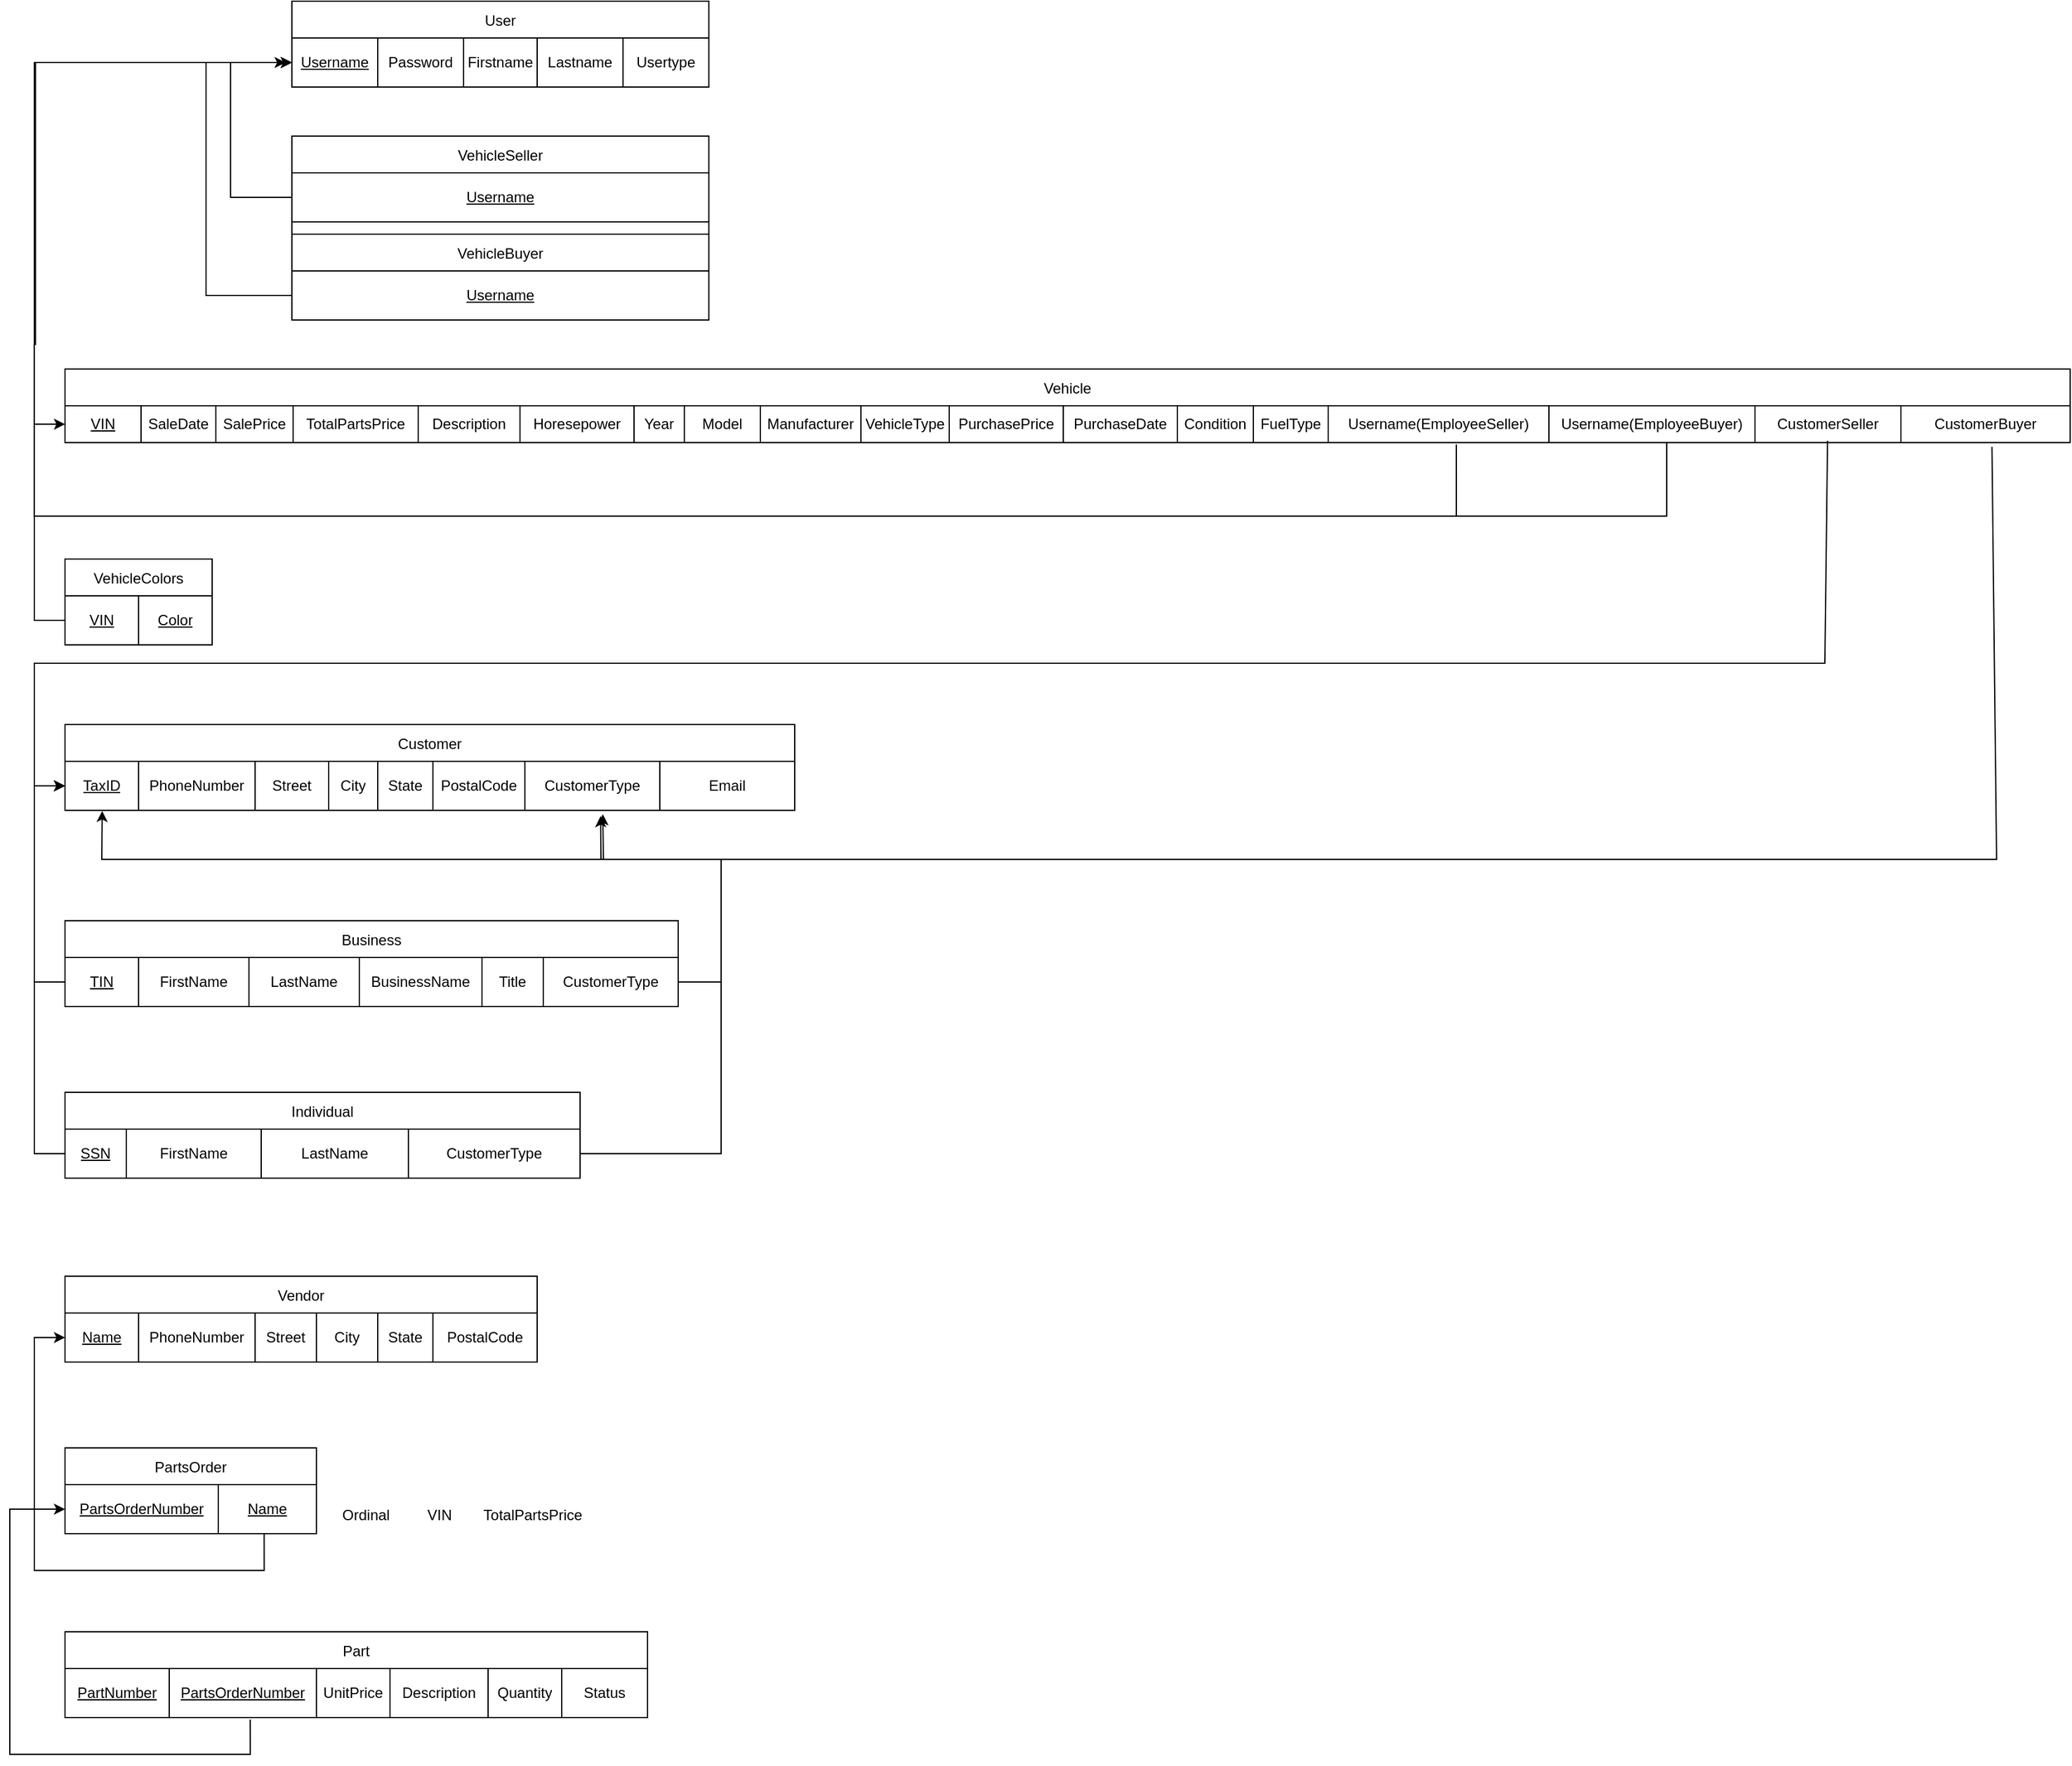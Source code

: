<mxfile version="24.7.8">
  <diagram name="Page-1" id="-4UtWJJOfgUsc_9yNbab">
    <mxGraphModel dx="2440" dy="1020" grid="1" gridSize="10" guides="1" tooltips="1" connect="1" arrows="1" fold="1" page="1" pageScale="1" pageWidth="850" pageHeight="1100" math="0" shadow="0">
      <root>
        <mxCell id="0" />
        <mxCell id="1" parent="0" />
        <mxCell id="wjsZOd1Ye_hqDT3On4Ij-1" value="User" style="shape=table;startSize=30;container=1;collapsible=0;childLayout=tableLayout;" parent="1" vertex="1">
          <mxGeometry x="-390" y="60" width="340" height="70" as="geometry" />
        </mxCell>
        <mxCell id="wjsZOd1Ye_hqDT3On4Ij-2" value="" style="shape=tableRow;horizontal=0;startSize=0;swimlaneHead=0;swimlaneBody=0;strokeColor=inherit;top=0;left=0;bottom=0;right=0;collapsible=0;dropTarget=0;fillColor=none;points=[[0,0.5],[1,0.5]];portConstraint=eastwest;" parent="wjsZOd1Ye_hqDT3On4Ij-1" vertex="1">
          <mxGeometry y="30" width="340" height="40" as="geometry" />
        </mxCell>
        <mxCell id="wjsZOd1Ye_hqDT3On4Ij-3" value="&lt;u&gt;Username&lt;/u&gt;" style="shape=partialRectangle;html=1;whiteSpace=wrap;connectable=0;strokeColor=inherit;overflow=hidden;fillColor=none;top=0;left=0;bottom=0;right=0;pointerEvents=1;" parent="wjsZOd1Ye_hqDT3On4Ij-2" vertex="1">
          <mxGeometry width="70" height="40" as="geometry">
            <mxRectangle width="70" height="40" as="alternateBounds" />
          </mxGeometry>
        </mxCell>
        <mxCell id="wjsZOd1Ye_hqDT3On4Ij-4" value="Password" style="shape=partialRectangle;html=1;whiteSpace=wrap;connectable=0;strokeColor=inherit;overflow=hidden;fillColor=none;top=0;left=0;bottom=0;right=0;pointerEvents=1;" parent="wjsZOd1Ye_hqDT3On4Ij-2" vertex="1">
          <mxGeometry x="70" width="70" height="40" as="geometry">
            <mxRectangle width="70" height="40" as="alternateBounds" />
          </mxGeometry>
        </mxCell>
        <mxCell id="wjsZOd1Ye_hqDT3On4Ij-5" value="Firstname" style="shape=partialRectangle;html=1;whiteSpace=wrap;connectable=0;strokeColor=inherit;overflow=hidden;fillColor=none;top=0;left=0;bottom=0;right=0;pointerEvents=1;" parent="wjsZOd1Ye_hqDT3On4Ij-2" vertex="1">
          <mxGeometry x="140" width="60" height="40" as="geometry">
            <mxRectangle width="60" height="40" as="alternateBounds" />
          </mxGeometry>
        </mxCell>
        <mxCell id="wjsZOd1Ye_hqDT3On4Ij-6" value="Lastname" style="shape=partialRectangle;html=1;whiteSpace=wrap;connectable=0;strokeColor=inherit;overflow=hidden;fillColor=none;top=0;left=0;bottom=0;right=0;pointerEvents=1;" parent="wjsZOd1Ye_hqDT3On4Ij-2" vertex="1">
          <mxGeometry x="200" width="70" height="40" as="geometry">
            <mxRectangle width="70" height="40" as="alternateBounds" />
          </mxGeometry>
        </mxCell>
        <mxCell id="wjsZOd1Ye_hqDT3On4Ij-7" value="Usertype" style="shape=partialRectangle;html=1;whiteSpace=wrap;connectable=0;strokeColor=inherit;overflow=hidden;fillColor=none;top=0;left=0;bottom=0;right=0;pointerEvents=1;" parent="wjsZOd1Ye_hqDT3On4Ij-2" vertex="1">
          <mxGeometry x="270" width="70" height="40" as="geometry">
            <mxRectangle width="70" height="40" as="alternateBounds" />
          </mxGeometry>
        </mxCell>
        <mxCell id="wjsZOd1Ye_hqDT3On4Ij-8" value="VehicleSeller" style="shape=table;startSize=30;container=1;collapsible=0;childLayout=tableLayout;" parent="1" vertex="1">
          <mxGeometry x="-390" y="170" width="340" height="110" as="geometry" />
        </mxCell>
        <mxCell id="wjsZOd1Ye_hqDT3On4Ij-9" value="" style="shape=tableRow;horizontal=0;startSize=0;swimlaneHead=0;swimlaneBody=0;strokeColor=inherit;top=0;left=0;bottom=0;right=0;collapsible=0;dropTarget=0;fillColor=none;points=[[0,0.5],[1,0.5]];portConstraint=eastwest;" parent="wjsZOd1Ye_hqDT3On4Ij-8" vertex="1">
          <mxGeometry y="30" width="340" height="40" as="geometry" />
        </mxCell>
        <mxCell id="wjsZOd1Ye_hqDT3On4Ij-10" value="&lt;u&gt;Username&lt;/u&gt;" style="shape=partialRectangle;html=1;whiteSpace=wrap;connectable=0;strokeColor=inherit;overflow=hidden;fillColor=none;top=0;left=0;bottom=0;right=0;pointerEvents=1;" parent="wjsZOd1Ye_hqDT3On4Ij-9" vertex="1">
          <mxGeometry width="340" height="40" as="geometry">
            <mxRectangle width="340" height="40" as="alternateBounds" />
          </mxGeometry>
        </mxCell>
        <mxCell id="fB4wuoA-GwbCkH97Dtny-259" value="" style="shape=tableRow;horizontal=0;startSize=0;swimlaneHead=0;swimlaneBody=0;strokeColor=inherit;top=0;left=0;bottom=0;right=0;collapsible=0;dropTarget=0;fillColor=none;points=[[0,0.5],[1,0.5]];portConstraint=eastwest;" parent="wjsZOd1Ye_hqDT3On4Ij-8" vertex="1">
          <mxGeometry y="70" width="340" height="40" as="geometry" />
        </mxCell>
        <mxCell id="fB4wuoA-GwbCkH97Dtny-260" value="&lt;u&gt;Username&lt;/u&gt;" style="shape=partialRectangle;html=1;whiteSpace=wrap;connectable=0;strokeColor=inherit;overflow=hidden;fillColor=none;top=0;left=0;bottom=0;right=0;pointerEvents=1;" parent="fB4wuoA-GwbCkH97Dtny-259" vertex="1">
          <mxGeometry width="340" height="40" as="geometry">
            <mxRectangle width="340" height="40" as="alternateBounds" />
          </mxGeometry>
        </mxCell>
        <mxCell id="wjsZOd1Ye_hqDT3On4Ij-11" value="" style="endArrow=classic;html=1;rounded=0;exitX=0;exitY=0.5;exitDx=0;exitDy=0;entryX=0;entryY=0.5;entryDx=0;entryDy=0;" parent="1" source="wjsZOd1Ye_hqDT3On4Ij-9" target="wjsZOd1Ye_hqDT3On4Ij-2" edge="1">
          <mxGeometry width="50" height="50" relative="1" as="geometry">
            <mxPoint x="80" y="410" as="sourcePoint" />
            <mxPoint x="-390" y="110" as="targetPoint" />
            <Array as="points">
              <mxPoint x="-440" y="220" />
              <mxPoint x="-440" y="110" />
            </Array>
          </mxGeometry>
        </mxCell>
        <mxCell id="wjsZOd1Ye_hqDT3On4Ij-12" value="VehicleBuyer" style="shape=table;startSize=30;container=1;collapsible=0;childLayout=tableLayout;" parent="1" vertex="1">
          <mxGeometry x="-390" y="250" width="340" height="70" as="geometry" />
        </mxCell>
        <mxCell id="wjsZOd1Ye_hqDT3On4Ij-13" value="" style="shape=tableRow;horizontal=0;startSize=0;swimlaneHead=0;swimlaneBody=0;strokeColor=inherit;top=0;left=0;bottom=0;right=0;collapsible=0;dropTarget=0;fillColor=none;points=[[0,0.5],[1,0.5]];portConstraint=eastwest;" parent="wjsZOd1Ye_hqDT3On4Ij-12" vertex="1">
          <mxGeometry y="30" width="340" height="40" as="geometry" />
        </mxCell>
        <mxCell id="wjsZOd1Ye_hqDT3On4Ij-14" value="&lt;u&gt;Username&lt;/u&gt;" style="shape=partialRectangle;html=1;whiteSpace=wrap;connectable=0;strokeColor=inherit;overflow=hidden;fillColor=none;top=0;left=0;bottom=0;right=0;pointerEvents=1;" parent="wjsZOd1Ye_hqDT3On4Ij-13" vertex="1">
          <mxGeometry width="340" height="40" as="geometry">
            <mxRectangle width="340" height="40" as="alternateBounds" />
          </mxGeometry>
        </mxCell>
        <mxCell id="fB4wuoA-GwbCkH97Dtny-1" value="" style="endArrow=classic;html=1;rounded=0;exitX=0;exitY=0.5;exitDx=0;exitDy=0;entryX=0;entryY=0.5;entryDx=0;entryDy=0;" parent="1" source="wjsZOd1Ye_hqDT3On4Ij-13" target="wjsZOd1Ye_hqDT3On4Ij-2" edge="1">
          <mxGeometry width="50" height="50" relative="1" as="geometry">
            <mxPoint x="-375" y="280" as="sourcePoint" />
            <mxPoint x="-350" y="130" as="targetPoint" />
            <Array as="points">
              <mxPoint x="-460" y="300" />
              <mxPoint x="-460" y="220" />
              <mxPoint x="-460" y="160" />
              <mxPoint x="-460" y="110" />
              <mxPoint x="-410" y="110" />
            </Array>
          </mxGeometry>
        </mxCell>
        <mxCell id="fB4wuoA-GwbCkH97Dtny-161" value="VehicleColors" style="shape=table;startSize=30;container=1;collapsible=0;childLayout=tableLayout;" parent="1" vertex="1">
          <mxGeometry x="-575" y="515" width="120" height="70" as="geometry" />
        </mxCell>
        <mxCell id="fB4wuoA-GwbCkH97Dtny-162" value="" style="shape=tableRow;horizontal=0;startSize=0;swimlaneHead=0;swimlaneBody=0;strokeColor=inherit;top=0;left=0;bottom=0;right=0;collapsible=0;dropTarget=0;fillColor=none;points=[[0,0.5],[1,0.5]];portConstraint=eastwest;" parent="fB4wuoA-GwbCkH97Dtny-161" vertex="1">
          <mxGeometry y="30" width="120" height="40" as="geometry" />
        </mxCell>
        <mxCell id="fB4wuoA-GwbCkH97Dtny-163" value="&lt;u&gt;VIN&lt;/u&gt;" style="shape=partialRectangle;html=1;whiteSpace=wrap;connectable=0;strokeColor=inherit;overflow=hidden;fillColor=none;top=0;left=0;bottom=0;right=0;pointerEvents=1;" parent="fB4wuoA-GwbCkH97Dtny-162" vertex="1">
          <mxGeometry width="60" height="40" as="geometry">
            <mxRectangle width="60" height="40" as="alternateBounds" />
          </mxGeometry>
        </mxCell>
        <mxCell id="fB4wuoA-GwbCkH97Dtny-164" value="&lt;u&gt;Color&lt;/u&gt;" style="shape=partialRectangle;html=1;whiteSpace=wrap;connectable=0;strokeColor=inherit;overflow=hidden;fillColor=none;top=0;left=0;bottom=0;right=0;pointerEvents=1;" parent="fB4wuoA-GwbCkH97Dtny-162" vertex="1">
          <mxGeometry x="60" width="60" height="40" as="geometry">
            <mxRectangle width="60" height="40" as="alternateBounds" />
          </mxGeometry>
        </mxCell>
        <mxCell id="fB4wuoA-GwbCkH97Dtny-189" value="Customer" style="shape=table;startSize=30;container=1;collapsible=0;childLayout=tableLayout;" parent="1" vertex="1">
          <mxGeometry x="-575" y="650" width="595" height="70" as="geometry" />
        </mxCell>
        <mxCell id="fB4wuoA-GwbCkH97Dtny-190" value="" style="shape=tableRow;horizontal=0;startSize=0;swimlaneHead=0;swimlaneBody=0;strokeColor=inherit;top=0;left=0;bottom=0;right=0;collapsible=0;dropTarget=0;fillColor=none;points=[[0,0.5],[1,0.5]];portConstraint=eastwest;" parent="fB4wuoA-GwbCkH97Dtny-189" vertex="1">
          <mxGeometry y="30" width="595" height="40" as="geometry" />
        </mxCell>
        <mxCell id="fB4wuoA-GwbCkH97Dtny-191" value="&lt;u&gt;TaxID&lt;/u&gt;" style="shape=partialRectangle;html=1;whiteSpace=wrap;connectable=0;strokeColor=inherit;overflow=hidden;fillColor=none;top=0;left=0;bottom=0;right=0;pointerEvents=1;" parent="fB4wuoA-GwbCkH97Dtny-190" vertex="1">
          <mxGeometry width="60" height="40" as="geometry">
            <mxRectangle width="60" height="40" as="alternateBounds" />
          </mxGeometry>
        </mxCell>
        <mxCell id="fB4wuoA-GwbCkH97Dtny-192" value="PhoneNumber" style="shape=partialRectangle;html=1;whiteSpace=wrap;connectable=0;strokeColor=inherit;overflow=hidden;fillColor=none;top=0;left=0;bottom=0;right=0;pointerEvents=1;" parent="fB4wuoA-GwbCkH97Dtny-190" vertex="1">
          <mxGeometry x="60" width="95" height="40" as="geometry">
            <mxRectangle width="95" height="40" as="alternateBounds" />
          </mxGeometry>
        </mxCell>
        <mxCell id="fB4wuoA-GwbCkH97Dtny-193" value="Street" style="shape=partialRectangle;html=1;whiteSpace=wrap;connectable=0;strokeColor=inherit;overflow=hidden;fillColor=none;top=0;left=0;bottom=0;right=0;pointerEvents=1;" parent="fB4wuoA-GwbCkH97Dtny-190" vertex="1">
          <mxGeometry x="155" width="60" height="40" as="geometry">
            <mxRectangle width="60" height="40" as="alternateBounds" />
          </mxGeometry>
        </mxCell>
        <mxCell id="fB4wuoA-GwbCkH97Dtny-194" value="City" style="shape=partialRectangle;html=1;whiteSpace=wrap;connectable=0;strokeColor=inherit;overflow=hidden;fillColor=none;top=0;left=0;bottom=0;right=0;pointerEvents=1;" parent="fB4wuoA-GwbCkH97Dtny-190" vertex="1">
          <mxGeometry x="215" width="40" height="40" as="geometry">
            <mxRectangle width="40" height="40" as="alternateBounds" />
          </mxGeometry>
        </mxCell>
        <mxCell id="fB4wuoA-GwbCkH97Dtny-195" value="State" style="shape=partialRectangle;html=1;whiteSpace=wrap;connectable=0;strokeColor=inherit;overflow=hidden;fillColor=none;top=0;left=0;bottom=0;right=0;pointerEvents=1;" parent="fB4wuoA-GwbCkH97Dtny-190" vertex="1">
          <mxGeometry x="255" width="45" height="40" as="geometry">
            <mxRectangle width="45" height="40" as="alternateBounds" />
          </mxGeometry>
        </mxCell>
        <mxCell id="fB4wuoA-GwbCkH97Dtny-196" value="PostalCode" style="shape=partialRectangle;html=1;whiteSpace=wrap;connectable=0;strokeColor=inherit;overflow=hidden;fillColor=none;top=0;left=0;bottom=0;right=0;pointerEvents=1;" parent="fB4wuoA-GwbCkH97Dtny-190" vertex="1">
          <mxGeometry x="300" width="75" height="40" as="geometry">
            <mxRectangle width="75" height="40" as="alternateBounds" />
          </mxGeometry>
        </mxCell>
        <mxCell id="zgHn_-PmZQucNy31a7lp-24" value="CustomerType" style="shape=partialRectangle;html=1;whiteSpace=wrap;connectable=0;strokeColor=inherit;overflow=hidden;fillColor=none;top=0;left=0;bottom=0;right=0;pointerEvents=1;" vertex="1" parent="fB4wuoA-GwbCkH97Dtny-190">
          <mxGeometry x="375" width="110" height="40" as="geometry">
            <mxRectangle width="110" height="40" as="alternateBounds" />
          </mxGeometry>
        </mxCell>
        <mxCell id="zgHn_-PmZQucNy31a7lp-28" value="Email" style="shape=partialRectangle;html=1;whiteSpace=wrap;connectable=0;strokeColor=inherit;overflow=hidden;fillColor=none;top=0;left=0;bottom=0;right=0;pointerEvents=1;" vertex="1" parent="fB4wuoA-GwbCkH97Dtny-190">
          <mxGeometry x="485" width="110" height="40" as="geometry">
            <mxRectangle width="110" height="40" as="alternateBounds" />
          </mxGeometry>
        </mxCell>
        <mxCell id="fB4wuoA-GwbCkH97Dtny-229" value="PartsOrder" style="shape=table;startSize=30;container=1;collapsible=0;childLayout=tableLayout;" parent="1" vertex="1">
          <mxGeometry x="-575" y="1240" width="205" height="70" as="geometry" />
        </mxCell>
        <mxCell id="fB4wuoA-GwbCkH97Dtny-230" value="" style="shape=tableRow;horizontal=0;startSize=0;swimlaneHead=0;swimlaneBody=0;strokeColor=inherit;top=0;left=0;bottom=0;right=0;collapsible=0;dropTarget=0;fillColor=none;points=[[0,0.5],[1,0.5]];portConstraint=eastwest;" parent="fB4wuoA-GwbCkH97Dtny-229" vertex="1">
          <mxGeometry y="30" width="205" height="40" as="geometry" />
        </mxCell>
        <mxCell id="fB4wuoA-GwbCkH97Dtny-231" value="&lt;u&gt;PartsOrderNumber&lt;/u&gt;" style="shape=partialRectangle;html=1;whiteSpace=wrap;connectable=0;strokeColor=inherit;overflow=hidden;fillColor=none;top=0;left=0;bottom=0;right=0;pointerEvents=1;" parent="fB4wuoA-GwbCkH97Dtny-230" vertex="1">
          <mxGeometry width="125" height="40" as="geometry">
            <mxRectangle width="125" height="40" as="alternateBounds" />
          </mxGeometry>
        </mxCell>
        <mxCell id="fB4wuoA-GwbCkH97Dtny-232" value="&lt;u&gt;Name&lt;/u&gt;" style="shape=partialRectangle;html=1;whiteSpace=wrap;connectable=0;strokeColor=inherit;overflow=hidden;fillColor=none;top=0;left=0;bottom=0;right=0;pointerEvents=1;" parent="fB4wuoA-GwbCkH97Dtny-230" vertex="1">
          <mxGeometry x="125" width="80" height="40" as="geometry">
            <mxRectangle width="80" height="40" as="alternateBounds" />
          </mxGeometry>
        </mxCell>
        <mxCell id="fB4wuoA-GwbCkH97Dtny-233" value="Vendor" style="shape=table;startSize=30;container=1;collapsible=0;childLayout=tableLayout;" parent="1" vertex="1">
          <mxGeometry x="-575" y="1100" width="385" height="70" as="geometry" />
        </mxCell>
        <mxCell id="fB4wuoA-GwbCkH97Dtny-234" value="" style="shape=tableRow;horizontal=0;startSize=0;swimlaneHead=0;swimlaneBody=0;strokeColor=inherit;top=0;left=0;bottom=0;right=0;collapsible=0;dropTarget=0;fillColor=none;points=[[0,0.5],[1,0.5]];portConstraint=eastwest;" parent="fB4wuoA-GwbCkH97Dtny-233" vertex="1">
          <mxGeometry y="30" width="385" height="40" as="geometry" />
        </mxCell>
        <mxCell id="fB4wuoA-GwbCkH97Dtny-235" value="&lt;u&gt;Name&lt;/u&gt;" style="shape=partialRectangle;html=1;whiteSpace=wrap;connectable=0;strokeColor=inherit;overflow=hidden;fillColor=none;top=0;left=0;bottom=0;right=0;pointerEvents=1;" parent="fB4wuoA-GwbCkH97Dtny-234" vertex="1">
          <mxGeometry width="60" height="40" as="geometry">
            <mxRectangle width="60" height="40" as="alternateBounds" />
          </mxGeometry>
        </mxCell>
        <mxCell id="fB4wuoA-GwbCkH97Dtny-236" value="PhoneNumber" style="shape=partialRectangle;html=1;whiteSpace=wrap;connectable=0;strokeColor=inherit;overflow=hidden;fillColor=none;top=0;left=0;bottom=0;right=0;pointerEvents=1;" parent="fB4wuoA-GwbCkH97Dtny-234" vertex="1">
          <mxGeometry x="60" width="95" height="40" as="geometry">
            <mxRectangle width="95" height="40" as="alternateBounds" />
          </mxGeometry>
        </mxCell>
        <mxCell id="fB4wuoA-GwbCkH97Dtny-237" value="Street" style="shape=partialRectangle;html=1;whiteSpace=wrap;connectable=0;strokeColor=inherit;overflow=hidden;fillColor=none;top=0;left=0;bottom=0;right=0;pointerEvents=1;" parent="fB4wuoA-GwbCkH97Dtny-234" vertex="1">
          <mxGeometry x="155" width="50" height="40" as="geometry">
            <mxRectangle width="50" height="40" as="alternateBounds" />
          </mxGeometry>
        </mxCell>
        <mxCell id="fB4wuoA-GwbCkH97Dtny-238" value="City" style="shape=partialRectangle;html=1;whiteSpace=wrap;connectable=0;strokeColor=inherit;overflow=hidden;fillColor=none;top=0;left=0;bottom=0;right=0;pointerEvents=1;" parent="fB4wuoA-GwbCkH97Dtny-234" vertex="1">
          <mxGeometry x="205" width="50" height="40" as="geometry">
            <mxRectangle width="50" height="40" as="alternateBounds" />
          </mxGeometry>
        </mxCell>
        <mxCell id="fB4wuoA-GwbCkH97Dtny-239" value="State" style="shape=partialRectangle;html=1;whiteSpace=wrap;connectable=0;strokeColor=inherit;overflow=hidden;fillColor=none;top=0;left=0;bottom=0;right=0;pointerEvents=1;" parent="fB4wuoA-GwbCkH97Dtny-234" vertex="1">
          <mxGeometry x="255" width="45" height="40" as="geometry">
            <mxRectangle width="45" height="40" as="alternateBounds" />
          </mxGeometry>
        </mxCell>
        <mxCell id="fB4wuoA-GwbCkH97Dtny-240" value="PostalCode" style="shape=partialRectangle;html=1;whiteSpace=wrap;connectable=0;strokeColor=inherit;overflow=hidden;fillColor=none;top=0;left=0;bottom=0;right=0;pointerEvents=1;" parent="fB4wuoA-GwbCkH97Dtny-234" vertex="1">
          <mxGeometry x="300" width="85" height="40" as="geometry">
            <mxRectangle width="85" height="40" as="alternateBounds" />
          </mxGeometry>
        </mxCell>
        <mxCell id="fB4wuoA-GwbCkH97Dtny-241" style="edgeStyle=orthogonalEdgeStyle;rounded=0;orthogonalLoop=1;jettySize=auto;html=1;entryX=0;entryY=0.5;entryDx=0;entryDy=0;exitX=0.792;exitY=0.994;exitDx=0;exitDy=0;exitPerimeter=0;" parent="1" source="fB4wuoA-GwbCkH97Dtny-230" target="fB4wuoA-GwbCkH97Dtny-234" edge="1">
          <mxGeometry relative="1" as="geometry">
            <Array as="points">
              <mxPoint x="-413" y="1340" />
              <mxPoint x="-600" y="1340" />
              <mxPoint x="-600" y="1150" />
            </Array>
          </mxGeometry>
        </mxCell>
        <mxCell id="fB4wuoA-GwbCkH97Dtny-250" value="Part" style="shape=table;startSize=30;container=1;collapsible=0;childLayout=tableLayout;" parent="1" vertex="1">
          <mxGeometry x="-575" y="1390" width="475" height="70" as="geometry" />
        </mxCell>
        <mxCell id="fB4wuoA-GwbCkH97Dtny-251" value="" style="shape=tableRow;horizontal=0;startSize=0;swimlaneHead=0;swimlaneBody=0;strokeColor=inherit;top=0;left=0;bottom=0;right=0;collapsible=0;dropTarget=0;fillColor=none;points=[[0,0.5],[1,0.5]];portConstraint=eastwest;" parent="fB4wuoA-GwbCkH97Dtny-250" vertex="1">
          <mxGeometry y="30" width="475" height="40" as="geometry" />
        </mxCell>
        <mxCell id="fB4wuoA-GwbCkH97Dtny-252" value="&lt;u&gt;PartNumber&lt;/u&gt;" style="shape=partialRectangle;html=1;whiteSpace=wrap;connectable=0;strokeColor=inherit;overflow=hidden;fillColor=none;top=0;left=0;bottom=0;right=0;pointerEvents=1;" parent="fB4wuoA-GwbCkH97Dtny-251" vertex="1">
          <mxGeometry width="85" height="40" as="geometry">
            <mxRectangle width="85" height="40" as="alternateBounds" />
          </mxGeometry>
        </mxCell>
        <mxCell id="fB4wuoA-GwbCkH97Dtny-253" value="&lt;u&gt;PartsOrderNumber&lt;/u&gt;" style="shape=partialRectangle;html=1;whiteSpace=wrap;connectable=0;strokeColor=inherit;overflow=hidden;fillColor=none;top=0;left=0;bottom=0;right=0;pointerEvents=1;" parent="fB4wuoA-GwbCkH97Dtny-251" vertex="1">
          <mxGeometry x="85" width="120" height="40" as="geometry">
            <mxRectangle width="120" height="40" as="alternateBounds" />
          </mxGeometry>
        </mxCell>
        <mxCell id="fB4wuoA-GwbCkH97Dtny-254" value="UnitPrice" style="shape=partialRectangle;html=1;whiteSpace=wrap;connectable=0;strokeColor=inherit;overflow=hidden;fillColor=none;top=0;left=0;bottom=0;right=0;pointerEvents=1;" parent="fB4wuoA-GwbCkH97Dtny-251" vertex="1">
          <mxGeometry x="205" width="60" height="40" as="geometry">
            <mxRectangle width="60" height="40" as="alternateBounds" />
          </mxGeometry>
        </mxCell>
        <mxCell id="fB4wuoA-GwbCkH97Dtny-255" value="Description" style="shape=partialRectangle;html=1;whiteSpace=wrap;connectable=0;strokeColor=inherit;overflow=hidden;fillColor=none;top=0;left=0;bottom=0;right=0;pointerEvents=1;" parent="fB4wuoA-GwbCkH97Dtny-251" vertex="1">
          <mxGeometry x="265" width="80" height="40" as="geometry">
            <mxRectangle width="80" height="40" as="alternateBounds" />
          </mxGeometry>
        </mxCell>
        <mxCell id="fB4wuoA-GwbCkH97Dtny-256" value="Quantity" style="shape=partialRectangle;html=1;whiteSpace=wrap;connectable=0;strokeColor=inherit;overflow=hidden;fillColor=none;top=0;left=0;bottom=0;right=0;pointerEvents=1;" parent="fB4wuoA-GwbCkH97Dtny-251" vertex="1">
          <mxGeometry x="345" width="60" height="40" as="geometry">
            <mxRectangle width="60" height="40" as="alternateBounds" />
          </mxGeometry>
        </mxCell>
        <mxCell id="fB4wuoA-GwbCkH97Dtny-257" value="Status" style="shape=partialRectangle;html=1;whiteSpace=wrap;connectable=0;strokeColor=inherit;overflow=hidden;fillColor=none;top=0;left=0;bottom=0;right=0;pointerEvents=1;" parent="fB4wuoA-GwbCkH97Dtny-251" vertex="1">
          <mxGeometry x="405" width="70" height="40" as="geometry">
            <mxRectangle width="70" height="40" as="alternateBounds" />
          </mxGeometry>
        </mxCell>
        <mxCell id="fB4wuoA-GwbCkH97Dtny-258" style="edgeStyle=orthogonalEdgeStyle;rounded=0;orthogonalLoop=1;jettySize=auto;html=1;entryX=0;entryY=0.5;entryDx=0;entryDy=0;exitX=0.318;exitY=1.042;exitDx=0;exitDy=0;exitPerimeter=0;" parent="1" source="fB4wuoA-GwbCkH97Dtny-251" target="fB4wuoA-GwbCkH97Dtny-230" edge="1">
          <mxGeometry relative="1" as="geometry">
            <Array as="points">
              <mxPoint x="-424" y="1490" />
              <mxPoint x="-620" y="1490" />
              <mxPoint x="-620" y="1290" />
            </Array>
          </mxGeometry>
        </mxCell>
        <mxCell id="zgHn_-PmZQucNy31a7lp-22" style="edgeStyle=orthogonalEdgeStyle;rounded=0;orthogonalLoop=1;jettySize=auto;html=1;exitX=0.697;exitY=1.056;exitDx=0;exitDy=0;exitPerimeter=0;entryX=0;entryY=0.5;entryDx=0;entryDy=0;" edge="1" parent="1">
          <mxGeometry relative="1" as="geometry">
            <mxPoint x="-395.08" y="110.0" as="targetPoint" />
            <mxPoint x="559.515" y="421.68" as="sourcePoint" />
            <Array as="points">
              <mxPoint x="559.92" y="480" />
              <mxPoint x="-600.08" y="480" />
              <mxPoint x="-600.08" y="340" />
              <mxPoint x="-599.08" y="110" />
            </Array>
          </mxGeometry>
        </mxCell>
        <mxCell id="zgHn_-PmZQucNy31a7lp-27" style="rounded=0;orthogonalLoop=1;jettySize=auto;html=1;exitX=0.879;exitY=0.951;exitDx=0;exitDy=0;exitPerimeter=0;entryX=0;entryY=0.5;entryDx=0;entryDy=0;" edge="1" parent="1" source="fB4wuoA-GwbCkH97Dtny-280" target="fB4wuoA-GwbCkH97Dtny-190">
          <mxGeometry relative="1" as="geometry">
            <mxPoint x="-610" y="610" as="targetPoint" />
            <Array as="points">
              <mxPoint x="860" y="600" />
              <mxPoint x="320" y="600" />
              <mxPoint x="-230" y="600" />
              <mxPoint x="-600" y="600" />
              <mxPoint x="-600" y="700" />
            </Array>
          </mxGeometry>
        </mxCell>
        <mxCell id="zgHn_-PmZQucNy31a7lp-35" style="edgeStyle=none;rounded=0;orthogonalLoop=1;jettySize=auto;html=1;exitX=0.961;exitY=1.118;exitDx=0;exitDy=0;exitPerimeter=0;entryX=0.051;entryY=1.012;entryDx=0;entryDy=0;entryPerimeter=0;" edge="1" parent="1" source="fB4wuoA-GwbCkH97Dtny-280" target="fB4wuoA-GwbCkH97Dtny-190">
          <mxGeometry relative="1" as="geometry">
            <mxPoint x="-550" y="750" as="targetPoint" />
            <Array as="points">
              <mxPoint x="1000" y="760" />
              <mxPoint x="230" y="760" />
              <mxPoint x="-545" y="760" />
            </Array>
          </mxGeometry>
        </mxCell>
        <mxCell id="fB4wuoA-GwbCkH97Dtny-279" value="Vehicle" style="shape=table;startSize=30;container=1;collapsible=0;childLayout=tableLayout;" parent="1" vertex="1">
          <mxGeometry x="-575" y="360" width="1635" height="60" as="geometry" />
        </mxCell>
        <mxCell id="fB4wuoA-GwbCkH97Dtny-280" value="" style="shape=tableRow;horizontal=0;startSize=0;swimlaneHead=0;swimlaneBody=0;strokeColor=inherit;top=0;left=0;bottom=0;right=0;collapsible=0;dropTarget=0;fillColor=none;points=[[0,0.5],[1,0.5]];portConstraint=eastwest;" parent="fB4wuoA-GwbCkH97Dtny-279" vertex="1">
          <mxGeometry y="30" width="1635" height="30" as="geometry" />
        </mxCell>
        <mxCell id="fB4wuoA-GwbCkH97Dtny-281" value="&lt;u&gt;VIN&lt;/u&gt;" style="shape=partialRectangle;html=1;whiteSpace=wrap;connectable=0;strokeColor=inherit;overflow=hidden;fillColor=none;top=0;left=0;bottom=0;right=0;pointerEvents=1;" parent="fB4wuoA-GwbCkH97Dtny-280" vertex="1">
          <mxGeometry width="62" height="30" as="geometry">
            <mxRectangle width="62" height="30" as="alternateBounds" />
          </mxGeometry>
        </mxCell>
        <mxCell id="fB4wuoA-GwbCkH97Dtny-282" value="SaleDate" style="shape=partialRectangle;html=1;whiteSpace=wrap;connectable=0;strokeColor=inherit;overflow=hidden;fillColor=none;top=0;left=0;bottom=0;right=0;pointerEvents=1;" parent="fB4wuoA-GwbCkH97Dtny-280" vertex="1">
          <mxGeometry x="62" width="61" height="30" as="geometry">
            <mxRectangle width="61" height="30" as="alternateBounds" />
          </mxGeometry>
        </mxCell>
        <mxCell id="fB4wuoA-GwbCkH97Dtny-283" value="SalePrice" style="shape=partialRectangle;html=1;whiteSpace=wrap;connectable=0;strokeColor=inherit;overflow=hidden;fillColor=none;top=0;left=0;bottom=0;right=0;pointerEvents=1;" parent="fB4wuoA-GwbCkH97Dtny-280" vertex="1">
          <mxGeometry x="123" width="63" height="30" as="geometry">
            <mxRectangle width="63" height="30" as="alternateBounds" />
          </mxGeometry>
        </mxCell>
        <mxCell id="fB4wuoA-GwbCkH97Dtny-284" value="TotalPartsPrice" style="shape=partialRectangle;html=1;whiteSpace=wrap;connectable=0;strokeColor=inherit;overflow=hidden;fillColor=none;top=0;left=0;bottom=0;right=0;pointerEvents=1;" parent="fB4wuoA-GwbCkH97Dtny-280" vertex="1">
          <mxGeometry x="186" width="102" height="30" as="geometry">
            <mxRectangle width="102" height="30" as="alternateBounds" />
          </mxGeometry>
        </mxCell>
        <mxCell id="fB4wuoA-GwbCkH97Dtny-285" value="Description" style="shape=partialRectangle;html=1;whiteSpace=wrap;connectable=0;strokeColor=inherit;overflow=hidden;fillColor=none;top=0;left=0;bottom=0;right=0;pointerEvents=1;" parent="fB4wuoA-GwbCkH97Dtny-280" vertex="1">
          <mxGeometry x="288" width="83" height="30" as="geometry">
            <mxRectangle width="83" height="30" as="alternateBounds" />
          </mxGeometry>
        </mxCell>
        <mxCell id="fB4wuoA-GwbCkH97Dtny-286" value="Horesepower" style="shape=partialRectangle;html=1;whiteSpace=wrap;connectable=0;strokeColor=inherit;overflow=hidden;fillColor=none;top=0;left=0;bottom=0;right=0;pointerEvents=1;" parent="fB4wuoA-GwbCkH97Dtny-280" vertex="1">
          <mxGeometry x="371" width="93" height="30" as="geometry">
            <mxRectangle width="93" height="30" as="alternateBounds" />
          </mxGeometry>
        </mxCell>
        <mxCell id="fB4wuoA-GwbCkH97Dtny-287" value="Year" style="shape=partialRectangle;html=1;whiteSpace=wrap;connectable=0;strokeColor=inherit;overflow=hidden;fillColor=none;top=0;left=0;bottom=0;right=0;pointerEvents=1;" parent="fB4wuoA-GwbCkH97Dtny-280" vertex="1">
          <mxGeometry x="464" width="41" height="30" as="geometry">
            <mxRectangle width="41" height="30" as="alternateBounds" />
          </mxGeometry>
        </mxCell>
        <mxCell id="fB4wuoA-GwbCkH97Dtny-288" value="Model" style="shape=partialRectangle;html=1;whiteSpace=wrap;connectable=0;strokeColor=inherit;overflow=hidden;fillColor=none;top=0;left=0;bottom=0;right=0;pointerEvents=1;" parent="fB4wuoA-GwbCkH97Dtny-280" vertex="1">
          <mxGeometry x="505" width="62" height="30" as="geometry">
            <mxRectangle width="62" height="30" as="alternateBounds" />
          </mxGeometry>
        </mxCell>
        <mxCell id="fB4wuoA-GwbCkH97Dtny-289" value="Manufacturer" style="shape=partialRectangle;html=1;whiteSpace=wrap;connectable=0;strokeColor=inherit;overflow=hidden;fillColor=none;top=0;left=0;bottom=0;right=0;pointerEvents=1;" parent="fB4wuoA-GwbCkH97Dtny-280" vertex="1">
          <mxGeometry x="567" width="82" height="30" as="geometry">
            <mxRectangle width="82" height="30" as="alternateBounds" />
          </mxGeometry>
        </mxCell>
        <mxCell id="fB4wuoA-GwbCkH97Dtny-290" value="VehicleType" style="shape=partialRectangle;html=1;whiteSpace=wrap;connectable=0;strokeColor=inherit;overflow=hidden;fillColor=none;top=0;left=0;bottom=0;right=0;pointerEvents=1;" parent="fB4wuoA-GwbCkH97Dtny-280" vertex="1">
          <mxGeometry x="649" width="72" height="30" as="geometry">
            <mxRectangle width="72" height="30" as="alternateBounds" />
          </mxGeometry>
        </mxCell>
        <mxCell id="fB4wuoA-GwbCkH97Dtny-291" value="PurchasePrice" style="shape=partialRectangle;html=1;whiteSpace=wrap;connectable=0;strokeColor=inherit;overflow=hidden;fillColor=none;top=0;left=0;bottom=0;right=0;pointerEvents=1;" parent="fB4wuoA-GwbCkH97Dtny-280" vertex="1">
          <mxGeometry x="721" width="93" height="30" as="geometry">
            <mxRectangle width="93" height="30" as="alternateBounds" />
          </mxGeometry>
        </mxCell>
        <mxCell id="fB4wuoA-GwbCkH97Dtny-292" value="PurchaseDate" style="shape=partialRectangle;html=1;whiteSpace=wrap;connectable=0;strokeColor=inherit;overflow=hidden;fillColor=none;top=0;left=0;bottom=0;right=0;pointerEvents=1;" parent="fB4wuoA-GwbCkH97Dtny-280" vertex="1">
          <mxGeometry x="814" width="93" height="30" as="geometry">
            <mxRectangle width="93" height="30" as="alternateBounds" />
          </mxGeometry>
        </mxCell>
        <mxCell id="fB4wuoA-GwbCkH97Dtny-293" value="Condition" style="shape=partialRectangle;html=1;whiteSpace=wrap;connectable=0;strokeColor=inherit;overflow=hidden;fillColor=none;top=0;left=0;bottom=0;right=0;pointerEvents=1;" parent="fB4wuoA-GwbCkH97Dtny-280" vertex="1">
          <mxGeometry x="907" width="62" height="30" as="geometry">
            <mxRectangle width="62" height="30" as="alternateBounds" />
          </mxGeometry>
        </mxCell>
        <mxCell id="fB4wuoA-GwbCkH97Dtny-294" value="FuelType" style="shape=partialRectangle;html=1;whiteSpace=wrap;connectable=0;strokeColor=inherit;overflow=hidden;fillColor=none;top=0;left=0;bottom=0;right=0;pointerEvents=1;" parent="fB4wuoA-GwbCkH97Dtny-280" vertex="1">
          <mxGeometry x="969" width="61" height="30" as="geometry">
            <mxRectangle width="61" height="30" as="alternateBounds" />
          </mxGeometry>
        </mxCell>
        <mxCell id="fB4wuoA-GwbCkH97Dtny-295" value="Username(EmployeeSeller)" style="shape=partialRectangle;html=1;whiteSpace=wrap;connectable=0;strokeColor=inherit;overflow=hidden;fillColor=none;top=0;left=0;bottom=0;right=0;pointerEvents=1;" parent="fB4wuoA-GwbCkH97Dtny-280" vertex="1">
          <mxGeometry x="1030" width="180" height="30" as="geometry">
            <mxRectangle width="180" height="30" as="alternateBounds" />
          </mxGeometry>
        </mxCell>
        <mxCell id="fB4wuoA-GwbCkH97Dtny-296" value="Username(EmployeeBuyer)" style="shape=partialRectangle;html=1;whiteSpace=wrap;connectable=0;strokeColor=inherit;overflow=hidden;fillColor=none;top=0;left=0;bottom=0;right=0;pointerEvents=1;" parent="fB4wuoA-GwbCkH97Dtny-280" vertex="1">
          <mxGeometry x="1210" width="168" height="30" as="geometry">
            <mxRectangle width="168" height="30" as="alternateBounds" />
          </mxGeometry>
        </mxCell>
        <mxCell id="zgHn_-PmZQucNy31a7lp-20" value="CustomerSeller" style="shape=partialRectangle;html=1;whiteSpace=wrap;connectable=0;strokeColor=inherit;overflow=hidden;fillColor=none;top=0;left=0;bottom=0;right=0;pointerEvents=1;" vertex="1" parent="fB4wuoA-GwbCkH97Dtny-280">
          <mxGeometry x="1378" width="119" height="30" as="geometry">
            <mxRectangle width="119" height="30" as="alternateBounds" />
          </mxGeometry>
        </mxCell>
        <mxCell id="zgHn_-PmZQucNy31a7lp-21" value="CustomerBuyer" style="shape=partialRectangle;html=1;whiteSpace=wrap;connectable=0;strokeColor=inherit;overflow=hidden;fillColor=none;top=0;left=0;bottom=0;right=0;pointerEvents=1;" vertex="1" parent="fB4wuoA-GwbCkH97Dtny-280">
          <mxGeometry x="1497" width="138" height="30" as="geometry">
            <mxRectangle width="138" height="30" as="alternateBounds" />
          </mxGeometry>
        </mxCell>
        <mxCell id="fB4wuoA-GwbCkH97Dtny-297" style="edgeStyle=orthogonalEdgeStyle;rounded=0;orthogonalLoop=1;jettySize=auto;html=1;entryX=0;entryY=0.5;entryDx=0;entryDy=0;" parent="1" source="fB4wuoA-GwbCkH97Dtny-162" target="fB4wuoA-GwbCkH97Dtny-280" edge="1">
          <mxGeometry relative="1" as="geometry">
            <Array as="points">
              <mxPoint x="-600" y="565" />
              <mxPoint x="-600" y="405" />
            </Array>
            <mxPoint x="-595" y="400" as="targetPoint" />
          </mxGeometry>
        </mxCell>
        <mxCell id="zgHn_-PmZQucNy31a7lp-23" style="edgeStyle=orthogonalEdgeStyle;rounded=0;orthogonalLoop=1;jettySize=auto;html=1;entryX=0;entryY=0.5;entryDx=0;entryDy=0;" edge="1" parent="1" target="wjsZOd1Ye_hqDT3On4Ij-2">
          <mxGeometry relative="1" as="geometry">
            <mxPoint x="-440" y="60" as="targetPoint" />
            <mxPoint x="731" y="420" as="sourcePoint" />
            <Array as="points">
              <mxPoint x="731" y="480" />
              <mxPoint x="-600" y="480" />
              <mxPoint x="-600" y="110" />
            </Array>
          </mxGeometry>
        </mxCell>
        <mxCell id="zgHn_-PmZQucNy31a7lp-55" value="Business" style="shape=table;startSize=30;container=1;collapsible=0;childLayout=tableLayout;pointerEvents=1;strokeColor=inherit;align=center;verticalAlign=middle;fontFamily=Helvetica;fontSize=12;fontColor=default;fillColor=none;" vertex="1" parent="1">
          <mxGeometry x="-575" y="810" width="500" height="70" as="geometry" />
        </mxCell>
        <mxCell id="zgHn_-PmZQucNy31a7lp-56" value="" style="shape=tableRow;horizontal=0;startSize=0;swimlaneHead=0;swimlaneBody=0;strokeColor=inherit;top=0;left=0;bottom=0;right=0;collapsible=0;dropTarget=0;fillColor=none;points=[[0,0.5],[1,0.5]];portConstraint=eastwest;pointerEvents=1;align=center;verticalAlign=middle;fontFamily=Helvetica;fontSize=12;fontColor=default;" vertex="1" parent="zgHn_-PmZQucNy31a7lp-55">
          <mxGeometry y="30" width="500" height="40" as="geometry" />
        </mxCell>
        <mxCell id="zgHn_-PmZQucNy31a7lp-57" value="&lt;u&gt;TIN&lt;/u&gt;" style="shape=partialRectangle;html=1;whiteSpace=wrap;connectable=0;strokeColor=inherit;overflow=hidden;fillColor=none;top=0;left=0;bottom=0;right=0;pointerEvents=1;align=center;verticalAlign=middle;fontFamily=Helvetica;fontSize=12;fontColor=default;" vertex="1" parent="zgHn_-PmZQucNy31a7lp-56">
          <mxGeometry width="60" height="40" as="geometry">
            <mxRectangle width="60" height="40" as="alternateBounds" />
          </mxGeometry>
        </mxCell>
        <mxCell id="zgHn_-PmZQucNy31a7lp-58" value="FirstName" style="shape=partialRectangle;html=1;whiteSpace=wrap;connectable=0;strokeColor=inherit;overflow=hidden;fillColor=none;top=0;left=0;bottom=0;right=0;pointerEvents=1;align=center;verticalAlign=middle;fontFamily=Helvetica;fontSize=12;fontColor=default;" vertex="1" parent="zgHn_-PmZQucNy31a7lp-56">
          <mxGeometry x="60" width="90" height="40" as="geometry">
            <mxRectangle width="90" height="40" as="alternateBounds" />
          </mxGeometry>
        </mxCell>
        <mxCell id="zgHn_-PmZQucNy31a7lp-59" value="LastName" style="shape=partialRectangle;html=1;whiteSpace=wrap;connectable=0;strokeColor=inherit;overflow=hidden;fillColor=none;top=0;left=0;bottom=0;right=0;pointerEvents=1;align=center;verticalAlign=middle;fontFamily=Helvetica;fontSize=12;fontColor=default;" vertex="1" parent="zgHn_-PmZQucNy31a7lp-56">
          <mxGeometry x="150" width="90" height="40" as="geometry">
            <mxRectangle width="90" height="40" as="alternateBounds" />
          </mxGeometry>
        </mxCell>
        <mxCell id="zgHn_-PmZQucNy31a7lp-60" value="BusinessName" style="shape=partialRectangle;html=1;whiteSpace=wrap;connectable=0;strokeColor=inherit;overflow=hidden;fillColor=none;top=0;left=0;bottom=0;right=0;pointerEvents=1;align=center;verticalAlign=middle;fontFamily=Helvetica;fontSize=12;fontColor=default;" vertex="1" parent="zgHn_-PmZQucNy31a7lp-56">
          <mxGeometry x="240" width="100" height="40" as="geometry">
            <mxRectangle width="100" height="40" as="alternateBounds" />
          </mxGeometry>
        </mxCell>
        <mxCell id="zgHn_-PmZQucNy31a7lp-61" value="Title" style="shape=partialRectangle;html=1;whiteSpace=wrap;connectable=0;strokeColor=inherit;overflow=hidden;fillColor=none;top=0;left=0;bottom=0;right=0;pointerEvents=1;align=center;verticalAlign=middle;fontFamily=Helvetica;fontSize=12;fontColor=default;" vertex="1" parent="zgHn_-PmZQucNy31a7lp-56">
          <mxGeometry x="340" width="50" height="40" as="geometry">
            <mxRectangle width="50" height="40" as="alternateBounds" />
          </mxGeometry>
        </mxCell>
        <mxCell id="zgHn_-PmZQucNy31a7lp-62" value="CustomerType" style="shape=partialRectangle;html=1;whiteSpace=wrap;connectable=0;strokeColor=inherit;overflow=hidden;fillColor=none;top=0;left=0;bottom=0;right=0;pointerEvents=1;align=center;verticalAlign=middle;fontFamily=Helvetica;fontSize=12;fontColor=default;" vertex="1" parent="zgHn_-PmZQucNy31a7lp-56">
          <mxGeometry x="390" width="110" height="40" as="geometry">
            <mxRectangle width="110" height="40" as="alternateBounds" />
          </mxGeometry>
        </mxCell>
        <mxCell id="zgHn_-PmZQucNy31a7lp-63" value="Individual" style="shape=table;startSize=30;container=1;collapsible=0;childLayout=tableLayout;pointerEvents=1;strokeColor=inherit;align=center;verticalAlign=middle;fontFamily=Helvetica;fontSize=12;fontColor=default;fillColor=none;" vertex="1" parent="1">
          <mxGeometry x="-575" y="950" width="420" height="70" as="geometry" />
        </mxCell>
        <mxCell id="zgHn_-PmZQucNy31a7lp-64" value="" style="shape=tableRow;horizontal=0;startSize=0;swimlaneHead=0;swimlaneBody=0;strokeColor=inherit;top=0;left=0;bottom=0;right=0;collapsible=0;dropTarget=0;fillColor=none;points=[[0,0.5],[1,0.5]];portConstraint=eastwest;pointerEvents=1;align=center;verticalAlign=middle;fontFamily=Helvetica;fontSize=12;fontColor=default;" vertex="1" parent="zgHn_-PmZQucNy31a7lp-63">
          <mxGeometry y="30" width="420" height="40" as="geometry" />
        </mxCell>
        <mxCell id="zgHn_-PmZQucNy31a7lp-65" value="&lt;u&gt;SSN&lt;/u&gt;" style="shape=partialRectangle;html=1;whiteSpace=wrap;connectable=0;strokeColor=inherit;overflow=hidden;fillColor=none;top=0;left=0;bottom=0;right=0;pointerEvents=1;align=center;verticalAlign=middle;fontFamily=Helvetica;fontSize=12;fontColor=default;" vertex="1" parent="zgHn_-PmZQucNy31a7lp-64">
          <mxGeometry width="50" height="40" as="geometry">
            <mxRectangle width="50" height="40" as="alternateBounds" />
          </mxGeometry>
        </mxCell>
        <mxCell id="zgHn_-PmZQucNy31a7lp-66" value="FirstName" style="shape=partialRectangle;html=1;whiteSpace=wrap;connectable=0;strokeColor=inherit;overflow=hidden;fillColor=none;top=0;left=0;bottom=0;right=0;pointerEvents=1;align=center;verticalAlign=middle;fontFamily=Helvetica;fontSize=12;fontColor=default;" vertex="1" parent="zgHn_-PmZQucNy31a7lp-64">
          <mxGeometry x="50" width="110" height="40" as="geometry">
            <mxRectangle width="110" height="40" as="alternateBounds" />
          </mxGeometry>
        </mxCell>
        <mxCell id="zgHn_-PmZQucNy31a7lp-67" value="LastName" style="shape=partialRectangle;html=1;whiteSpace=wrap;connectable=0;strokeColor=inherit;overflow=hidden;fillColor=none;top=0;left=0;bottom=0;right=0;pointerEvents=1;align=center;verticalAlign=middle;fontFamily=Helvetica;fontSize=12;fontColor=default;" vertex="1" parent="zgHn_-PmZQucNy31a7lp-64">
          <mxGeometry x="160" width="120" height="40" as="geometry">
            <mxRectangle width="120" height="40" as="alternateBounds" />
          </mxGeometry>
        </mxCell>
        <mxCell id="zgHn_-PmZQucNy31a7lp-68" value="CustomerType" style="shape=partialRectangle;html=1;whiteSpace=wrap;connectable=0;strokeColor=inherit;overflow=hidden;fillColor=none;top=0;left=0;bottom=0;right=0;pointerEvents=1;align=center;verticalAlign=middle;fontFamily=Helvetica;fontSize=12;fontColor=default;" vertex="1" parent="zgHn_-PmZQucNy31a7lp-64">
          <mxGeometry x="280" width="140" height="40" as="geometry">
            <mxRectangle width="140" height="40" as="alternateBounds" />
          </mxGeometry>
        </mxCell>
        <mxCell id="zgHn_-PmZQucNy31a7lp-69" style="edgeStyle=none;rounded=0;orthogonalLoop=1;jettySize=auto;html=1;entryX=0;entryY=0.5;entryDx=0;entryDy=0;fontFamily=Helvetica;fontSize=12;fontColor=default;exitX=0;exitY=0.5;exitDx=0;exitDy=0;" edge="1" parent="1" source="zgHn_-PmZQucNy31a7lp-56" target="fB4wuoA-GwbCkH97Dtny-190">
          <mxGeometry relative="1" as="geometry">
            <Array as="points">
              <mxPoint x="-600" y="860" />
              <mxPoint x="-600" y="820" />
              <mxPoint x="-600" y="780" />
              <mxPoint x="-600" y="700" />
            </Array>
          </mxGeometry>
        </mxCell>
        <mxCell id="zgHn_-PmZQucNy31a7lp-70" style="edgeStyle=none;rounded=0;orthogonalLoop=1;jettySize=auto;html=1;fontFamily=Helvetica;fontSize=12;fontColor=default;exitX=0;exitY=0.5;exitDx=0;exitDy=0;entryX=0;entryY=0.5;entryDx=0;entryDy=0;" edge="1" parent="1" source="zgHn_-PmZQucNy31a7lp-64" target="fB4wuoA-GwbCkH97Dtny-190">
          <mxGeometry relative="1" as="geometry">
            <mxPoint x="-600" y="690" as="targetPoint" />
            <Array as="points">
              <mxPoint x="-600" y="1000" />
              <mxPoint x="-600" y="850" />
              <mxPoint x="-600" y="770" />
              <mxPoint x="-600" y="700" />
            </Array>
          </mxGeometry>
        </mxCell>
        <mxCell id="zgHn_-PmZQucNy31a7lp-71" style="edgeStyle=none;rounded=0;orthogonalLoop=1;jettySize=auto;html=1;entryX=0.737;entryY=1.079;entryDx=0;entryDy=0;entryPerimeter=0;fontFamily=Helvetica;fontSize=12;fontColor=default;exitX=1;exitY=0.5;exitDx=0;exitDy=0;" edge="1" parent="1" source="zgHn_-PmZQucNy31a7lp-56" target="fB4wuoA-GwbCkH97Dtny-190">
          <mxGeometry relative="1" as="geometry">
            <Array as="points">
              <mxPoint x="-40" y="860" />
              <mxPoint x="-40" y="760" />
              <mxPoint x="-136" y="760" />
            </Array>
          </mxGeometry>
        </mxCell>
        <mxCell id="zgHn_-PmZQucNy31a7lp-72" style="edgeStyle=none;rounded=0;orthogonalLoop=1;jettySize=auto;html=1;entryX=0.734;entryY=1.117;entryDx=0;entryDy=0;entryPerimeter=0;fontFamily=Helvetica;fontSize=12;fontColor=default;" edge="1" parent="1" source="zgHn_-PmZQucNy31a7lp-64" target="fB4wuoA-GwbCkH97Dtny-190">
          <mxGeometry relative="1" as="geometry">
            <Array as="points">
              <mxPoint x="-40" y="1000" />
              <mxPoint x="-40" y="860" />
              <mxPoint x="-40" y="760" />
              <mxPoint x="-138" y="760" />
            </Array>
          </mxGeometry>
        </mxCell>
        <mxCell id="m0PYKY98wANGDYjBgID0-2" value="Ordinal" style="text;html=1;align=center;verticalAlign=middle;resizable=0;points=[];autosize=1;strokeColor=none;fillColor=none;" vertex="1" parent="1">
          <mxGeometry x="-360" y="1280" width="60" height="30" as="geometry" />
        </mxCell>
        <mxCell id="m0PYKY98wANGDYjBgID0-3" value="VIN" style="text;html=1;align=center;verticalAlign=middle;resizable=0;points=[];autosize=1;strokeColor=none;fillColor=none;" vertex="1" parent="1">
          <mxGeometry x="-290" y="1280" width="40" height="30" as="geometry" />
        </mxCell>
        <mxCell id="-m5shy4YTWoO5OKsbb3l-1" value="TotalPartsPrice" style="text;html=1;align=center;verticalAlign=middle;resizable=0;points=[];autosize=1;strokeColor=none;fillColor=none;" vertex="1" parent="1">
          <mxGeometry x="-244" y="1280" width="100" height="30" as="geometry" />
        </mxCell>
      </root>
    </mxGraphModel>
  </diagram>
</mxfile>
